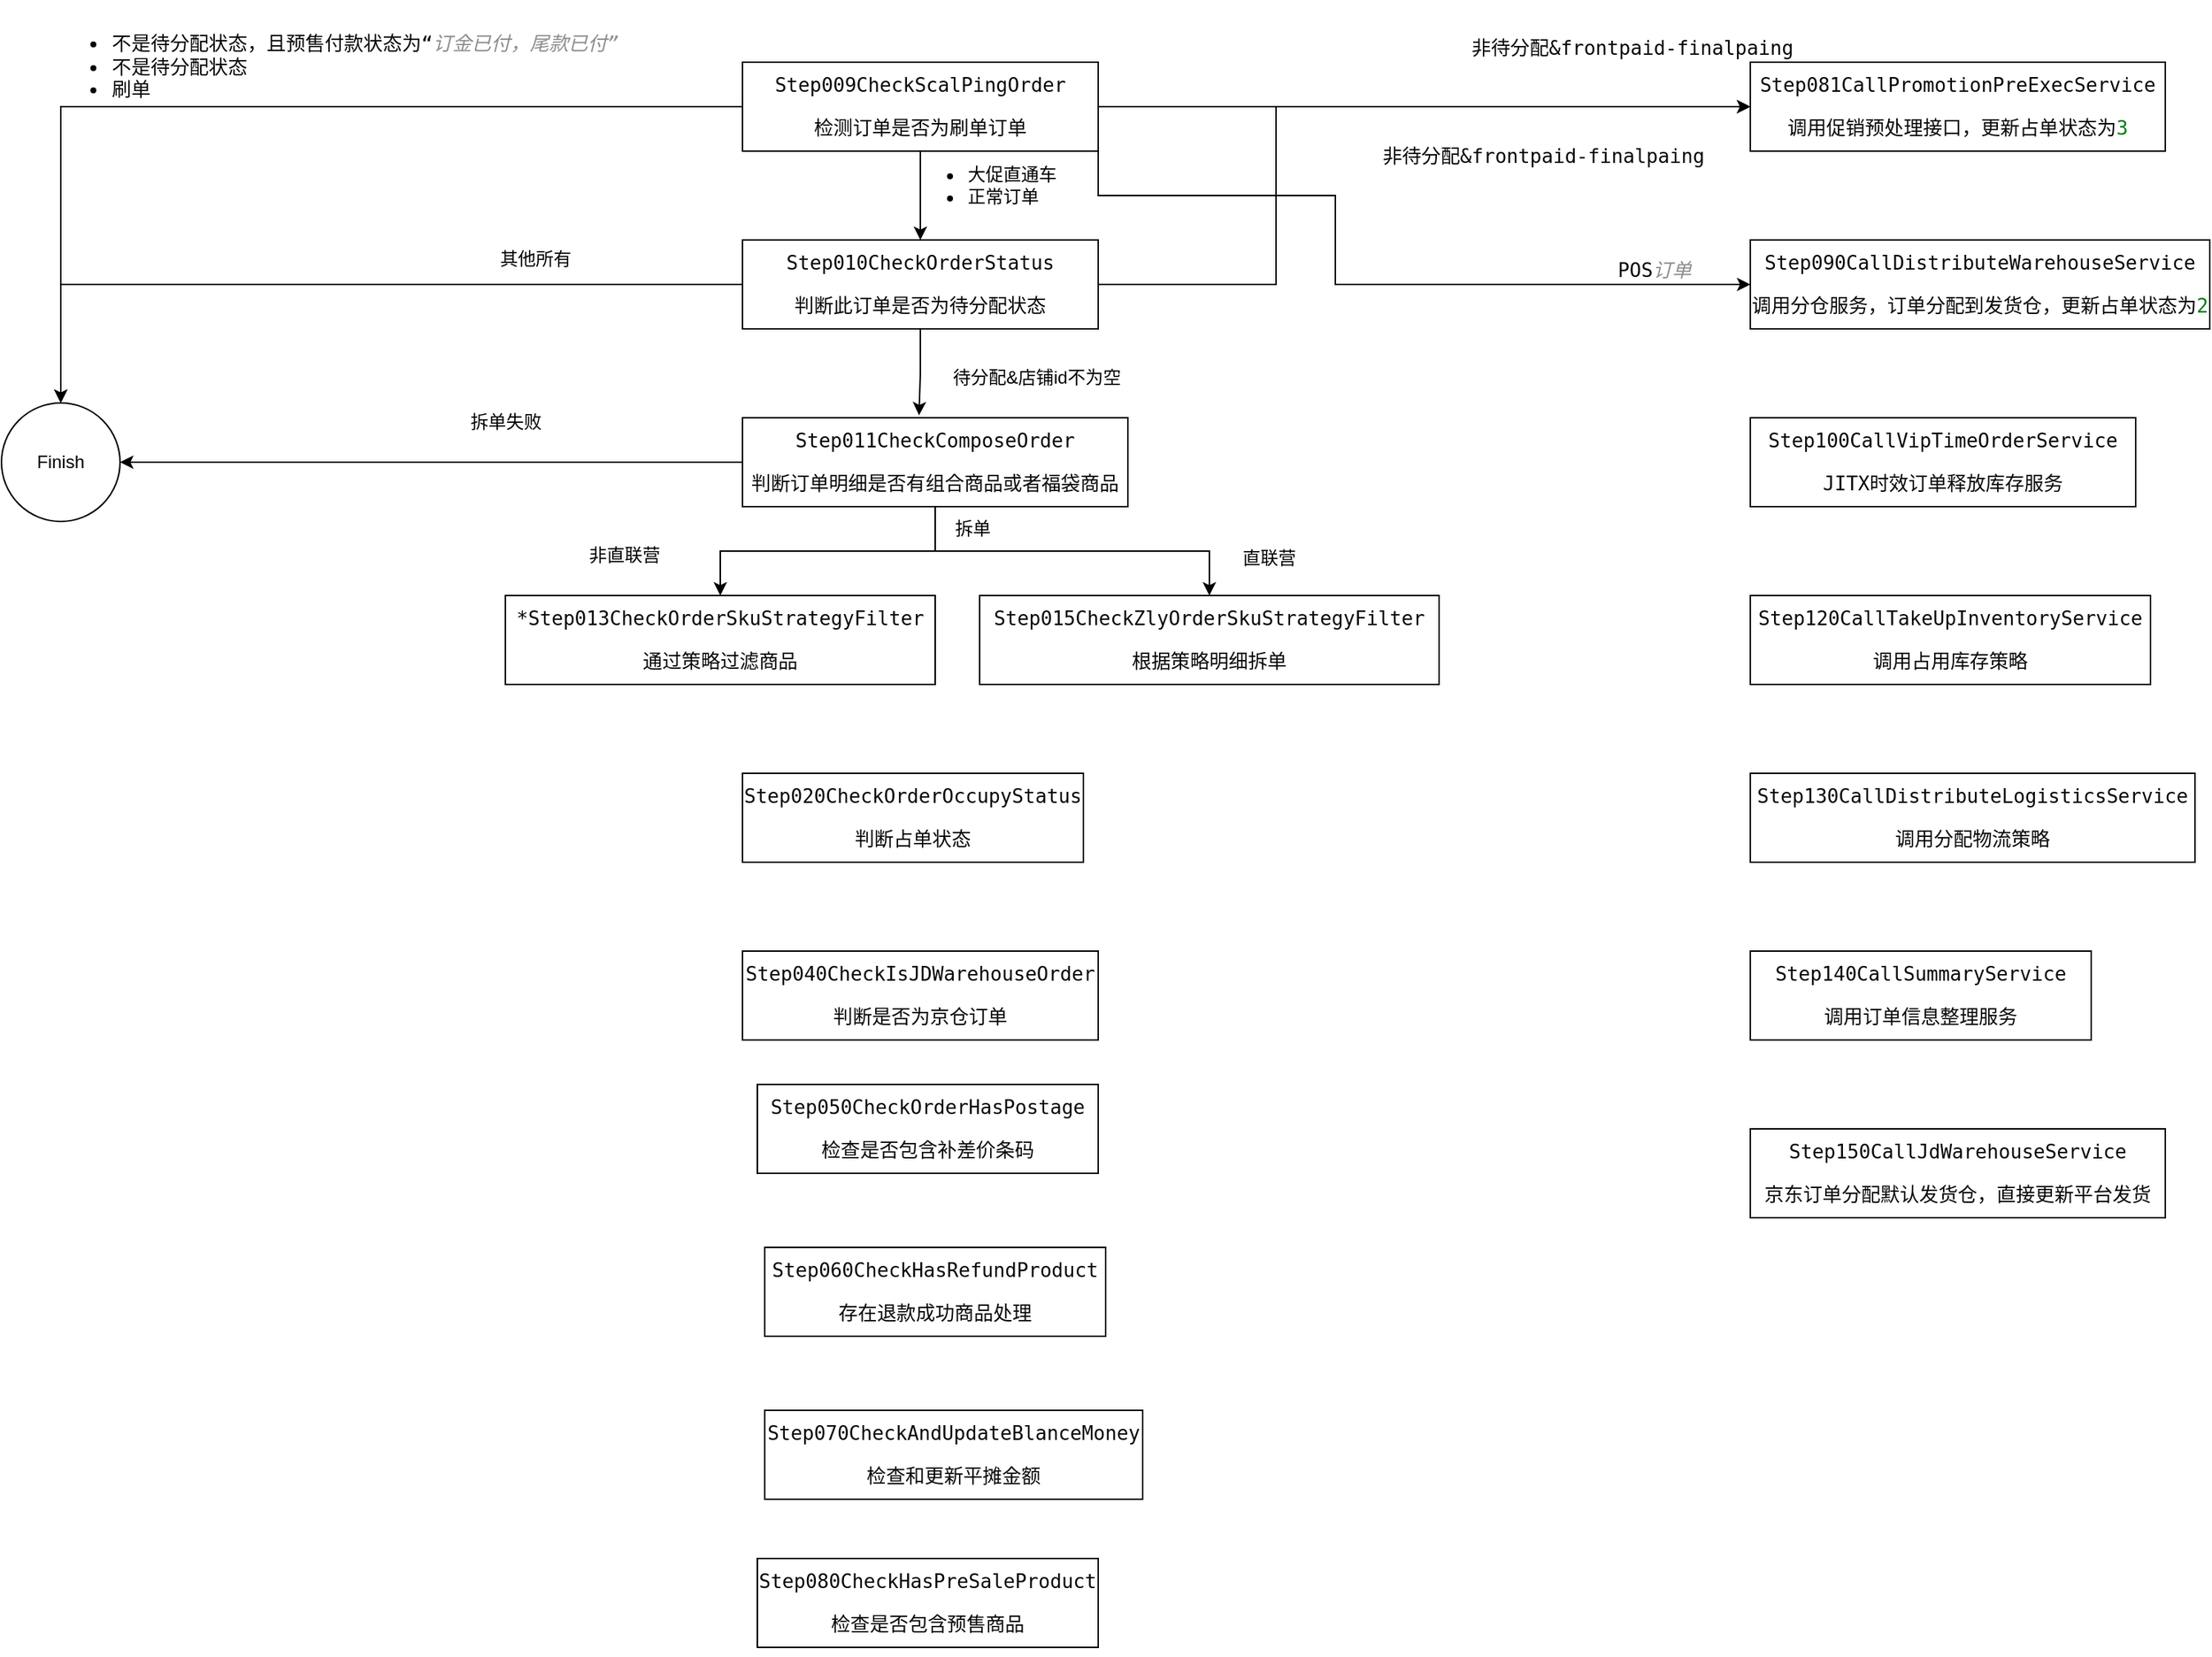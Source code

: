 <mxfile version="22.0.8" type="github">
  <diagram name="第 1 页" id="529VRcp6ZxM3eGiWw4M4">
    <mxGraphModel dx="1916" dy="727" grid="1" gridSize="10" guides="1" tooltips="1" connect="1" arrows="1" fold="1" page="1" pageScale="1" pageWidth="827" pageHeight="1169" math="0" shadow="0">
      <root>
        <mxCell id="0" />
        <mxCell id="1" parent="0" />
        <mxCell id="PfzJClhl6PwVmJwfCfgA-12" style="edgeStyle=orthogonalEdgeStyle;rounded=0;orthogonalLoop=1;jettySize=auto;html=1;exitX=1;exitY=0.5;exitDx=0;exitDy=0;" edge="1" parent="1" source="PfzJClhl6PwVmJwfCfgA-1" target="PfzJClhl6PwVmJwfCfgA-8">
          <mxGeometry relative="1" as="geometry" />
        </mxCell>
        <mxCell id="PfzJClhl6PwVmJwfCfgA-21" style="edgeStyle=orthogonalEdgeStyle;rounded=0;orthogonalLoop=1;jettySize=auto;html=1;exitX=0;exitY=0.5;exitDx=0;exitDy=0;" edge="1" parent="1" source="PfzJClhl6PwVmJwfCfgA-1" target="PfzJClhl6PwVmJwfCfgA-20">
          <mxGeometry relative="1" as="geometry" />
        </mxCell>
        <mxCell id="PfzJClhl6PwVmJwfCfgA-23" style="edgeStyle=orthogonalEdgeStyle;rounded=0;orthogonalLoop=1;jettySize=auto;html=1;exitX=0.5;exitY=1;exitDx=0;exitDy=0;entryX=0.5;entryY=0;entryDx=0;entryDy=0;" edge="1" parent="1" source="PfzJClhl6PwVmJwfCfgA-1" target="PfzJClhl6PwVmJwfCfgA-11">
          <mxGeometry relative="1" as="geometry" />
        </mxCell>
        <mxCell id="PfzJClhl6PwVmJwfCfgA-25" style="edgeStyle=orthogonalEdgeStyle;rounded=0;orthogonalLoop=1;jettySize=auto;html=1;exitX=1;exitY=0.5;exitDx=0;exitDy=0;entryX=0;entryY=0.5;entryDx=0;entryDy=0;" edge="1" parent="1" source="PfzJClhl6PwVmJwfCfgA-1" target="PfzJClhl6PwVmJwfCfgA-7">
          <mxGeometry relative="1" as="geometry">
            <Array as="points">
              <mxPoint x="560" y="170" />
              <mxPoint x="720" y="170" />
              <mxPoint x="720" y="230" />
            </Array>
          </mxGeometry>
        </mxCell>
        <mxCell id="PfzJClhl6PwVmJwfCfgA-1" value="&lt;div style=&quot;background-color:#ffffff;color:#080808&quot;&gt;&lt;pre style=&quot;font-family:&#39;JetBrains Mono&#39;,monospace;font-size:9.8pt;&quot;&gt;Step009CheckScalPingOrder&lt;/pre&gt;&lt;pre style=&quot;font-family:&#39;JetBrains Mono&#39;,monospace;font-size:9.8pt;&quot;&gt;&lt;div&gt;&lt;pre style=&quot;font-family:&#39;Menlo-Regular&#39;,monospace;font-size:9.8pt;&quot;&gt;检测订单是否为刷单订单&lt;/pre&gt;&lt;/div&gt;&lt;/pre&gt;&lt;/div&gt;" style="rounded=0;whiteSpace=wrap;html=1;" vertex="1" parent="1">
          <mxGeometry x="320" y="80" width="240" height="60" as="geometry" />
        </mxCell>
        <mxCell id="PfzJClhl6PwVmJwfCfgA-2" value="&lt;div style=&quot;background-color:#ffffff;color:#080808&quot;&gt;&lt;pre style=&quot;font-family:&#39;JetBrains Mono&#39;,monospace;font-size:9.8pt;&quot;&gt;Step015CheckZlyOrderSkuStrategyFilter&lt;/pre&gt;&lt;pre style=&quot;font-family:&#39;JetBrains Mono&#39;,monospace;font-size:9.8pt;&quot;&gt;&lt;div&gt;&lt;pre style=&quot;font-family:&#39;Menlo-Regular&#39;,monospace;font-size:9.8pt;&quot;&gt;根据策略明细拆单&lt;/pre&gt;&lt;/div&gt;&lt;/pre&gt;&lt;/div&gt;" style="rounded=0;whiteSpace=wrap;html=1;" vertex="1" parent="1">
          <mxGeometry x="480" y="440" width="310" height="60" as="geometry" />
        </mxCell>
        <mxCell id="PfzJClhl6PwVmJwfCfgA-3" value="&lt;div style=&quot;background-color:#ffffff;color:#080808&quot;&gt;&lt;pre style=&quot;font-family:&#39;JetBrains Mono&#39;,monospace;font-size:9.8pt;&quot;&gt;Step060CheckHasRefundProduct&lt;/pre&gt;&lt;pre style=&quot;font-family:&#39;JetBrains Mono&#39;,monospace;font-size:9.8pt;&quot;&gt;&lt;div&gt;&lt;pre style=&quot;font-family:&#39;Menlo-Regular&#39;,monospace;font-size:9.8pt;&quot;&gt;存在退款成功商品处理&lt;/pre&gt;&lt;/div&gt;&lt;/pre&gt;&lt;/div&gt;" style="rounded=0;whiteSpace=wrap;html=1;" vertex="1" parent="1">
          <mxGeometry x="335" y="880" width="230" height="60" as="geometry" />
        </mxCell>
        <mxCell id="PfzJClhl6PwVmJwfCfgA-4" value="&lt;div style=&quot;background-color:#ffffff;color:#080808&quot;&gt;&lt;pre style=&quot;font-family:&#39;JetBrains Mono&#39;,monospace;font-size:9.8pt;&quot;&gt;&lt;div&gt;&lt;pre style=&quot;font-family:&#39;JetBrains Mono&#39;,monospace;font-size:9.8pt;&quot;&gt;Step130CallDistributeLogisticsService&lt;/pre&gt;&lt;/div&gt;&lt;/pre&gt;&lt;pre style=&quot;font-family:&#39;JetBrains Mono&#39;,monospace;font-size:9.8pt;&quot;&gt;&lt;pre style=&quot;font-family:&#39;Menlo-Regular&#39;,monospace;font-size:9.8pt;&quot;&gt;&lt;div&gt;&lt;pre style=&quot;font-family:&#39;Menlo-Regular&#39;,monospace;font-size:9.8pt;&quot;&gt;调用分配物流策略&lt;/pre&gt;&lt;/div&gt;&lt;/pre&gt;&lt;/pre&gt;&lt;/div&gt;" style="rounded=0;whiteSpace=wrap;html=1;" vertex="1" parent="1">
          <mxGeometry x="1000" y="560" width="300" height="60" as="geometry" />
        </mxCell>
        <mxCell id="PfzJClhl6PwVmJwfCfgA-5" value="&lt;div style=&quot;background-color:#ffffff;color:#080808&quot;&gt;&lt;pre style=&quot;font-family:&#39;JetBrains Mono&#39;,monospace;font-size:9.8pt;&quot;&gt;&lt;div&gt;&lt;pre style=&quot;font-family:&#39;JetBrains Mono&#39;,monospace;font-size:9.8pt;&quot;&gt;Step120CallTakeUpInventoryService&lt;/pre&gt;&lt;/div&gt;&lt;/pre&gt;&lt;pre style=&quot;font-family:&#39;JetBrains Mono&#39;,monospace;font-size:9.8pt;&quot;&gt;&lt;pre style=&quot;font-family:&#39;Menlo-Regular&#39;,monospace;font-size:9.8pt;&quot;&gt;&lt;div&gt;&lt;pre style=&quot;font-family:&#39;Menlo-Regular&#39;,monospace;font-size:9.8pt;&quot;&gt;调用占用库存策略&lt;/pre&gt;&lt;/div&gt;&lt;/pre&gt;&lt;/pre&gt;&lt;/div&gt;" style="rounded=0;whiteSpace=wrap;html=1;" vertex="1" parent="1">
          <mxGeometry x="1000" y="440" width="270" height="60" as="geometry" />
        </mxCell>
        <mxCell id="PfzJClhl6PwVmJwfCfgA-6" value="&lt;div style=&quot;background-color: rgb(255, 255, 255);&quot;&gt;&lt;pre style=&quot;color: rgb(8, 8, 8); font-family: &amp;quot;JetBrains Mono&amp;quot;, monospace; font-size: 9.8pt;&quot;&gt;&lt;div&gt;&lt;pre style=&quot;font-family:&#39;JetBrains Mono&#39;,monospace;font-size:9.8pt;&quot;&gt;Step100CallVipTimeOrderService&lt;/pre&gt;&lt;/div&gt;&lt;/pre&gt;&lt;pre style=&quot;font-family: &amp;quot;JetBrains Mono&amp;quot;, monospace; font-size: 9.8pt;&quot;&gt;&lt;pre style=&quot;font-family: Menlo-Regular, monospace; font-size: 9.8pt;&quot;&gt;&lt;div style=&quot;&quot;&gt;&lt;pre style=&quot;font-family: &amp;quot;JetBrains Mono&amp;quot;, monospace; font-size: 9.8pt;&quot;&gt;&lt;font color=&quot;#080808&quot;&gt;JITX&lt;span style=&quot;font-family: Menlo-Regular, monospace;&quot;&gt;时效订单释放库存服务&lt;/span&gt;&lt;/font&gt;&lt;/pre&gt;&lt;/div&gt;&lt;/pre&gt;&lt;/pre&gt;&lt;/div&gt;" style="rounded=0;whiteSpace=wrap;html=1;" vertex="1" parent="1">
          <mxGeometry x="1000" y="320" width="260" height="60" as="geometry" />
        </mxCell>
        <mxCell id="PfzJClhl6PwVmJwfCfgA-7" value="&lt;div style=&quot;background-color:#ffffff;color:#080808&quot;&gt;&lt;pre style=&quot;font-family:&#39;JetBrains Mono&#39;,monospace;font-size:9.8pt;&quot;&gt;&lt;div&gt;&lt;pre style=&quot;font-family:&#39;JetBrains Mono&#39;,monospace;font-size:9.8pt;&quot;&gt;Step090CallDistributeWarehouseService&lt;/pre&gt;&lt;/div&gt;&lt;/pre&gt;&lt;pre style=&quot;font-family:&#39;JetBrains Mono&#39;,monospace;font-size:9.8pt;&quot;&gt;&lt;pre style=&quot;font-family:&#39;Menlo-Regular&#39;,monospace;font-size:9.8pt;&quot;&gt;&lt;div&gt;&lt;pre style=&quot;font-family:&#39;Menlo-Regular&#39;,monospace;font-size:9.8pt;&quot;&gt;调用分仓服务，订单分配到发货仓，更新占单状态为&lt;span style=&quot;color:#067d17;font-family:&#39;JetBrains Mono&#39;,monospace;&quot;&gt;2&lt;/span&gt;&lt;/pre&gt;&lt;/div&gt;&lt;/pre&gt;&lt;/pre&gt;&lt;/div&gt;" style="rounded=0;whiteSpace=wrap;html=1;" vertex="1" parent="1">
          <mxGeometry x="1000" y="200" width="310" height="60" as="geometry" />
        </mxCell>
        <mxCell id="PfzJClhl6PwVmJwfCfgA-8" value="&lt;div style=&quot;background-color:#ffffff;color:#080808&quot;&gt;&lt;pre style=&quot;font-family:&#39;JetBrains Mono&#39;,monospace;font-size:9.8pt;&quot;&gt;&lt;div&gt;&lt;pre style=&quot;font-family:&#39;JetBrains Mono&#39;,monospace;font-size:9.8pt;&quot;&gt;Step081CallPromotionPreExecService&lt;/pre&gt;&lt;/div&gt;&lt;/pre&gt;&lt;pre style=&quot;font-family:&#39;JetBrains Mono&#39;,monospace;font-size:9.8pt;&quot;&gt;&lt;pre style=&quot;font-family:&#39;Menlo-Regular&#39;,monospace;font-size:9.8pt;&quot;&gt;&lt;div&gt;&lt;pre style=&quot;font-family:&#39;Menlo-Regular&#39;,monospace;font-size:9.8pt;&quot;&gt;调用促销预处理接口，更新占单状态为&lt;span style=&quot;color:#067d17;font-family:&#39;JetBrains Mono&#39;,monospace;&quot;&gt;3&lt;/span&gt;&lt;/pre&gt;&lt;/div&gt;&lt;/pre&gt;&lt;/pre&gt;&lt;/div&gt;" style="rounded=0;whiteSpace=wrap;html=1;" vertex="1" parent="1">
          <mxGeometry x="1000" y="80" width="280" height="60" as="geometry" />
        </mxCell>
        <mxCell id="PfzJClhl6PwVmJwfCfgA-9" value="&lt;div style=&quot;background-color:#ffffff;color:#080808&quot;&gt;&lt;pre style=&quot;font-family:&#39;JetBrains Mono&#39;,monospace;font-size:9.8pt;&quot;&gt;&lt;div&gt;&lt;pre style=&quot;font-family:&#39;JetBrains Mono&#39;,monospace;font-size:9.8pt;&quot;&gt;*Step013CheckOrderSkuStrategyFilter&lt;/pre&gt;&lt;/div&gt;&lt;/pre&gt;&lt;pre style=&quot;font-family:&#39;JetBrains Mono&#39;,monospace;font-size:9.8pt;&quot;&gt;&lt;pre style=&quot;font-family:&#39;Menlo-Regular&#39;,monospace;font-size:9.8pt;&quot;&gt;&lt;div&gt;&lt;pre style=&quot;font-family:&#39;Menlo-Regular&#39;,monospace;font-size:9.8pt;&quot;&gt;通过策略过滤商品&lt;/pre&gt;&lt;/div&gt;&lt;/pre&gt;&lt;/pre&gt;&lt;/div&gt;" style="rounded=0;whiteSpace=wrap;html=1;" vertex="1" parent="1">
          <mxGeometry x="160" y="440" width="290" height="60" as="geometry" />
        </mxCell>
        <mxCell id="PfzJClhl6PwVmJwfCfgA-36" style="edgeStyle=orthogonalEdgeStyle;rounded=0;orthogonalLoop=1;jettySize=auto;html=1;exitX=0.5;exitY=1;exitDx=0;exitDy=0;" edge="1" parent="1" source="PfzJClhl6PwVmJwfCfgA-10" target="PfzJClhl6PwVmJwfCfgA-2">
          <mxGeometry relative="1" as="geometry" />
        </mxCell>
        <mxCell id="PfzJClhl6PwVmJwfCfgA-37" style="edgeStyle=orthogonalEdgeStyle;rounded=0;orthogonalLoop=1;jettySize=auto;html=1;exitX=0.5;exitY=1;exitDx=0;exitDy=0;entryX=0.5;entryY=0;entryDx=0;entryDy=0;" edge="1" parent="1" source="PfzJClhl6PwVmJwfCfgA-10" target="PfzJClhl6PwVmJwfCfgA-9">
          <mxGeometry relative="1" as="geometry" />
        </mxCell>
        <mxCell id="PfzJClhl6PwVmJwfCfgA-41" style="edgeStyle=orthogonalEdgeStyle;rounded=0;orthogonalLoop=1;jettySize=auto;html=1;exitX=0;exitY=0.5;exitDx=0;exitDy=0;entryX=1;entryY=0.5;entryDx=0;entryDy=0;" edge="1" parent="1" source="PfzJClhl6PwVmJwfCfgA-10" target="PfzJClhl6PwVmJwfCfgA-20">
          <mxGeometry relative="1" as="geometry" />
        </mxCell>
        <mxCell id="PfzJClhl6PwVmJwfCfgA-10" value="&lt;div style=&quot;background-color:#ffffff;color:#080808&quot;&gt;&lt;pre style=&quot;font-family:&#39;JetBrains Mono&#39;,monospace;font-size:9.8pt;&quot;&gt;&lt;div&gt;&lt;pre style=&quot;font-family:&#39;JetBrains Mono&#39;,monospace;font-size:9.8pt;&quot;&gt;Step011CheckComposeOrder&lt;/pre&gt;&lt;/div&gt;&lt;/pre&gt;&lt;pre style=&quot;font-family:&#39;JetBrains Mono&#39;,monospace;font-size:9.8pt;&quot;&gt;&lt;pre style=&quot;font-family:&#39;Menlo-Regular&#39;,monospace;font-size:9.8pt;&quot;&gt;&lt;div&gt;&lt;pre style=&quot;font-family:&#39;Menlo-Regular&#39;,monospace;font-size:9.8pt;&quot;&gt;判断订单明细是否有组合商品或者福袋商品&lt;/pre&gt;&lt;/div&gt;&lt;/pre&gt;&lt;/pre&gt;&lt;/div&gt;" style="rounded=0;html=1;whiteSpace=wrap;" vertex="1" parent="1">
          <mxGeometry x="320" y="320" width="260" height="60" as="geometry" />
        </mxCell>
        <mxCell id="PfzJClhl6PwVmJwfCfgA-34" style="edgeStyle=orthogonalEdgeStyle;rounded=0;orthogonalLoop=1;jettySize=auto;html=1;exitX=0;exitY=0.5;exitDx=0;exitDy=0;entryX=0.5;entryY=0;entryDx=0;entryDy=0;" edge="1" parent="1" source="PfzJClhl6PwVmJwfCfgA-11" target="PfzJClhl6PwVmJwfCfgA-20">
          <mxGeometry relative="1" as="geometry" />
        </mxCell>
        <mxCell id="PfzJClhl6PwVmJwfCfgA-43" style="edgeStyle=orthogonalEdgeStyle;rounded=0;orthogonalLoop=1;jettySize=auto;html=1;exitX=1;exitY=0.5;exitDx=0;exitDy=0;entryX=0;entryY=0.5;entryDx=0;entryDy=0;" edge="1" parent="1" source="PfzJClhl6PwVmJwfCfgA-11" target="PfzJClhl6PwVmJwfCfgA-8">
          <mxGeometry relative="1" as="geometry">
            <Array as="points">
              <mxPoint x="680" y="230" />
              <mxPoint x="680" y="110" />
            </Array>
          </mxGeometry>
        </mxCell>
        <mxCell id="PfzJClhl6PwVmJwfCfgA-11" value="&lt;div style=&quot;background-color:#ffffff;color:#080808&quot;&gt;&lt;pre style=&quot;font-family:&#39;JetBrains Mono&#39;,monospace;font-size:9.8pt;&quot;&gt;&lt;div&gt;&lt;pre style=&quot;font-family:&#39;JetBrains Mono&#39;,monospace;font-size:9.8pt;&quot;&gt;Step010CheckOrderStatus&lt;/pre&gt;&lt;/div&gt;&lt;/pre&gt;&lt;pre style=&quot;font-family:&#39;JetBrains Mono&#39;,monospace;font-size:9.8pt;&quot;&gt;&lt;pre style=&quot;font-family:&#39;Menlo-Regular&#39;,monospace;font-size:9.8pt;&quot;&gt;&lt;div&gt;&lt;pre style=&quot;font-family:&#39;Menlo-Regular&#39;,monospace;font-size:9.8pt;&quot;&gt;判断此订单是否为待分配状态&lt;/pre&gt;&lt;/div&gt;&lt;/pre&gt;&lt;/pre&gt;&lt;/div&gt;" style="rounded=0;whiteSpace=wrap;html=1;" vertex="1" parent="1">
          <mxGeometry x="320" y="200" width="240" height="60" as="geometry" />
        </mxCell>
        <mxCell id="PfzJClhl6PwVmJwfCfgA-13" value="&lt;div style=&quot;background-color:#ffffff;color:#080808&quot;&gt;&lt;pre style=&quot;font-family:&#39;JetBrains Mono&#39;,monospace;font-size:9.8pt;&quot;&gt;&lt;div&gt;&lt;pre style=&quot;font-family:&#39;JetBrains Mono&#39;,monospace;font-size:9.8pt;&quot;&gt;Step070CheckAndUpdateBlanceMoney&lt;/pre&gt;&lt;/div&gt;&lt;/pre&gt;&lt;pre style=&quot;font-family:&#39;JetBrains Mono&#39;,monospace;font-size:9.8pt;&quot;&gt;&lt;pre style=&quot;font-family:&#39;Menlo-Regular&#39;,monospace;font-size:9.8pt;&quot;&gt;&lt;div&gt;&lt;pre style=&quot;font-family:&#39;Menlo-Regular&#39;,monospace;font-size:9.8pt;&quot;&gt;检查和更新平摊金额&lt;/pre&gt;&lt;/div&gt;&lt;/pre&gt;&lt;/pre&gt;&lt;/div&gt;" style="rounded=0;whiteSpace=wrap;html=1;" vertex="1" parent="1">
          <mxGeometry x="335" y="990" width="255" height="60" as="geometry" />
        </mxCell>
        <mxCell id="PfzJClhl6PwVmJwfCfgA-14" value="&lt;div style=&quot;background-color:#ffffff;color:#080808&quot;&gt;&lt;pre style=&quot;font-family:&#39;JetBrains Mono&#39;,monospace;font-size:9.8pt;&quot;&gt;&lt;div&gt;&lt;pre style=&quot;font-family:&#39;JetBrains Mono&#39;,monospace;font-size:9.8pt;&quot;&gt;Step050CheckOrderHasPostage&lt;/pre&gt;&lt;/div&gt;&lt;/pre&gt;&lt;pre style=&quot;font-family:&#39;JetBrains Mono&#39;,monospace;font-size:9.8pt;&quot;&gt;&lt;pre style=&quot;font-family:&#39;Menlo-Regular&#39;,monospace;font-size:9.8pt;&quot;&gt;&lt;div&gt;&lt;pre style=&quot;font-family:&#39;Menlo-Regular&#39;,monospace;font-size:9.8pt;&quot;&gt;检查是否包含补差价条码&lt;/pre&gt;&lt;/div&gt;&lt;/pre&gt;&lt;/pre&gt;&lt;/div&gt;" style="rounded=0;whiteSpace=wrap;html=1;" vertex="1" parent="1">
          <mxGeometry x="330" y="770" width="230" height="60" as="geometry" />
        </mxCell>
        <mxCell id="PfzJClhl6PwVmJwfCfgA-15" value="&lt;div style=&quot;background-color:#ffffff;color:#080808&quot;&gt;&lt;pre style=&quot;font-family:&#39;JetBrains Mono&#39;,monospace;font-size:9.8pt;&quot;&gt;Step040CheckIsJDWarehouseOrder&lt;/pre&gt;&lt;pre style=&quot;font-family:&#39;JetBrains Mono&#39;,monospace;font-size:9.8pt;&quot;&gt;&lt;div&gt;&lt;pre style=&quot;font-family:&#39;Menlo-Regular&#39;,monospace;font-size:9.8pt;&quot;&gt;判断是否为京仓订单&lt;/pre&gt;&lt;/div&gt;&lt;/pre&gt;&lt;/div&gt;" style="rounded=0;whiteSpace=wrap;html=1;" vertex="1" parent="1">
          <mxGeometry x="320" y="680" width="240" height="60" as="geometry" />
        </mxCell>
        <mxCell id="PfzJClhl6PwVmJwfCfgA-16" value="&lt;div style=&quot;background-color:#ffffff;color:#080808&quot;&gt;&lt;pre style=&quot;font-family:&#39;JetBrains Mono&#39;,monospace;font-size:9.8pt;&quot;&gt;&lt;div&gt;&lt;pre style=&quot;font-family:&#39;JetBrains Mono&#39;,monospace;font-size:9.8pt;&quot;&gt;Step020CheckOrderOccupyStatus&lt;/pre&gt;&lt;/div&gt;&lt;/pre&gt;&lt;pre style=&quot;font-family:&#39;JetBrains Mono&#39;,monospace;font-size:9.8pt;&quot;&gt;&lt;div&gt;&lt;pre style=&quot;font-family:&#39;Menlo-Regular&#39;,monospace;font-size:9.8pt;&quot;&gt;判断占单状态&lt;/pre&gt;&lt;/div&gt;&lt;/pre&gt;&lt;/div&gt;" style="rounded=0;whiteSpace=wrap;html=1;" vertex="1" parent="1">
          <mxGeometry x="320" y="560" width="230" height="60" as="geometry" />
        </mxCell>
        <mxCell id="PfzJClhl6PwVmJwfCfgA-17" value="&lt;div style=&quot;background-color:#ffffff;color:#080808&quot;&gt;&lt;pre style=&quot;font-family:&#39;JetBrains Mono&#39;,monospace;font-size:9.8pt;&quot;&gt;&lt;div&gt;&lt;pre style=&quot;font-family:&#39;JetBrains Mono&#39;,monospace;font-size:9.8pt;&quot;&gt;Step150CallJdWarehouseService&lt;/pre&gt;&lt;/div&gt;&lt;/pre&gt;&lt;pre style=&quot;font-family:&#39;JetBrains Mono&#39;,monospace;font-size:9.8pt;&quot;&gt;&lt;pre style=&quot;font-family:&#39;Menlo-Regular&#39;,monospace;font-size:9.8pt;&quot;&gt;&lt;div&gt;&lt;pre style=&quot;font-family:&#39;Menlo-Regular&#39;,monospace;font-size:9.8pt;&quot;&gt;京东订单分配默认发货仓，直接更新平台发货&lt;/pre&gt;&lt;/div&gt;&lt;/pre&gt;&lt;/pre&gt;&lt;/div&gt;" style="rounded=0;whiteSpace=wrap;html=1;" vertex="1" parent="1">
          <mxGeometry x="1000" y="800" width="280" height="60" as="geometry" />
        </mxCell>
        <mxCell id="PfzJClhl6PwVmJwfCfgA-18" value="&lt;div style=&quot;background-color:#ffffff;color:#080808&quot;&gt;&lt;pre style=&quot;font-family:&#39;JetBrains Mono&#39;,monospace;font-size:9.8pt;&quot;&gt;&lt;div&gt;&lt;pre style=&quot;font-family:&#39;JetBrains Mono&#39;,monospace;font-size:9.8pt;&quot;&gt;Step140CallSummaryService&lt;/pre&gt;&lt;/div&gt;&lt;/pre&gt;&lt;pre style=&quot;font-family:&#39;JetBrains Mono&#39;,monospace;font-size:9.8pt;&quot;&gt;&lt;pre style=&quot;font-family:&#39;Menlo-Regular&#39;,monospace;font-size:9.8pt;&quot;&gt;&lt;div&gt;&lt;pre style=&quot;font-family:&#39;Menlo-Regular&#39;,monospace;font-size:9.8pt;&quot;&gt;调用订单信息整理服务&lt;/pre&gt;&lt;/div&gt;&lt;/pre&gt;&lt;/pre&gt;&lt;/div&gt;" style="rounded=0;whiteSpace=wrap;html=1;" vertex="1" parent="1">
          <mxGeometry x="1000" y="680" width="230" height="60" as="geometry" />
        </mxCell>
        <mxCell id="PfzJClhl6PwVmJwfCfgA-19" value="&lt;div style=&quot;background-color:#ffffff;color:#080808&quot;&gt;&lt;pre style=&quot;font-family:&#39;Menlo-Regular&#39;,monospace;font-size:9.8pt;&quot;&gt;&lt;pre style=&quot;border-color: var(--border-color); font-family: Menlo-Regular, monospace; font-size: 9.8pt;&quot;&gt;非待分配&amp;amp;frontpaid-finalpaing&lt;/pre&gt;&lt;/pre&gt;&lt;/div&gt;" style="text;html=1;align=center;verticalAlign=middle;resizable=0;points=[];autosize=1;strokeColor=none;fillColor=none;" vertex="1" parent="1">
          <mxGeometry x="800" y="40" width="240" height="60" as="geometry" />
        </mxCell>
        <mxCell id="PfzJClhl6PwVmJwfCfgA-20" value="Finish" style="ellipse;whiteSpace=wrap;html=1;aspect=fixed;" vertex="1" parent="1">
          <mxGeometry x="-180" y="310" width="80" height="80" as="geometry" />
        </mxCell>
        <mxCell id="PfzJClhl6PwVmJwfCfgA-22" value="&lt;pre style=&quot;border-color: var(--border-color); color: rgb(8, 8, 8); font-family: Menlo-Regular, monospace; font-size: 9.8pt;&quot;&gt;&lt;ul&gt;&lt;li&gt;不是待分配状态，且预售付款状态为“&lt;span style=&quot;border-color: var(--border-color); color: rgb(140, 140, 140); font-style: italic;&quot;&gt;订金已付，尾款已付&lt;/span&gt;&lt;span style=&quot;border-color: var(--border-color); color: rgb(140, 140, 140); font-style: italic; font-family: &amp;quot;JetBrains Mono&amp;quot;, monospace;&quot;&gt;”&lt;/span&gt;&lt;/li&gt;&lt;li style=&quot;text-align: left;&quot;&gt;不是待分配状态&lt;/li&gt;&lt;li style=&quot;text-align: left;&quot;&gt;刷单&lt;/li&gt;&lt;/ul&gt;&lt;/pre&gt;" style="text;html=1;align=center;verticalAlign=middle;resizable=0;points=[];autosize=1;strokeColor=none;fillColor=none;" vertex="1" parent="1">
          <mxGeometry x="-160" y="38" width="410" height="90" as="geometry" />
        </mxCell>
        <mxCell id="PfzJClhl6PwVmJwfCfgA-24" value="&lt;ul&gt;&lt;li&gt;大促直通车&lt;/li&gt;&lt;li&gt;正常订单&lt;/li&gt;&lt;/ul&gt;" style="text;html=1;align=left;verticalAlign=middle;resizable=0;points=[];autosize=1;strokeColor=none;fillColor=none;" vertex="1" parent="1">
          <mxGeometry x="430" y="128" width="120" height="70" as="geometry" />
        </mxCell>
        <mxCell id="PfzJClhl6PwVmJwfCfgA-26" value="&lt;div style=&quot;background-color: rgb(255, 255, 255); color: rgb(8, 8, 8);&quot;&gt;&lt;pre style=&quot;font-family:&#39;JetBrains Mono&#39;,monospace;font-size:9.8pt;&quot;&gt;POS&lt;span style=&quot;color:#8c8c8c;font-style:italic;font-family:&#39;Menlo-Regular&#39;,monospace;&quot;&gt;订单&lt;/span&gt;&lt;/pre&gt;&lt;/div&gt;" style="text;html=1;align=center;verticalAlign=middle;resizable=0;points=[];autosize=1;strokeColor=none;fillColor=none;" vertex="1" parent="1">
          <mxGeometry x="900" y="190" width="70" height="60" as="geometry" />
        </mxCell>
        <mxCell id="PfzJClhl6PwVmJwfCfgA-27" style="edgeStyle=orthogonalEdgeStyle;rounded=0;orthogonalLoop=1;jettySize=auto;html=1;exitX=0.5;exitY=1;exitDx=0;exitDy=0;entryX=0.458;entryY=-0.028;entryDx=0;entryDy=0;entryPerimeter=0;" edge="1" parent="1" source="PfzJClhl6PwVmJwfCfgA-11" target="PfzJClhl6PwVmJwfCfgA-10">
          <mxGeometry relative="1" as="geometry" />
        </mxCell>
        <mxCell id="PfzJClhl6PwVmJwfCfgA-28" value="&lt;span style=&quot;background-color: initial;&quot;&gt;待分配&amp;amp;店铺id不为空&lt;/span&gt;" style="text;html=1;align=left;verticalAlign=middle;resizable=0;points=[];autosize=1;strokeColor=none;fillColor=none;" vertex="1" parent="1">
          <mxGeometry x="460" y="278" width="140" height="30" as="geometry" />
        </mxCell>
        <mxCell id="PfzJClhl6PwVmJwfCfgA-33" value="&lt;div style=&quot;background-color:#ffffff;color:#080808&quot;&gt;&lt;pre style=&quot;font-family:&#39;Menlo-Regular&#39;,monospace;font-size:9.8pt;&quot;&gt;非待分配&amp;amp;frontpaid-finalpaing&lt;/pre&gt;&lt;/div&gt;" style="text;html=1;align=center;verticalAlign=middle;resizable=0;points=[];autosize=1;strokeColor=none;fillColor=none;" vertex="1" parent="1">
          <mxGeometry x="740" y="113" width="240" height="60" as="geometry" />
        </mxCell>
        <mxCell id="PfzJClhl6PwVmJwfCfgA-35" value="其他所有" style="text;html=1;align=center;verticalAlign=middle;resizable=0;points=[];autosize=1;strokeColor=none;fillColor=none;" vertex="1" parent="1">
          <mxGeometry x="145" y="198" width="70" height="30" as="geometry" />
        </mxCell>
        <mxCell id="PfzJClhl6PwVmJwfCfgA-38" value="非直联营" style="text;html=1;align=center;verticalAlign=middle;resizable=0;points=[];autosize=1;strokeColor=none;fillColor=none;" vertex="1" parent="1">
          <mxGeometry x="205" y="398" width="70" height="30" as="geometry" />
        </mxCell>
        <mxCell id="PfzJClhl6PwVmJwfCfgA-39" value="直联营" style="text;html=1;align=center;verticalAlign=middle;resizable=0;points=[];autosize=1;strokeColor=none;fillColor=none;" vertex="1" parent="1">
          <mxGeometry x="645" y="400" width="60" height="30" as="geometry" />
        </mxCell>
        <mxCell id="PfzJClhl6PwVmJwfCfgA-40" value="拆单" style="text;html=1;align=center;verticalAlign=middle;resizable=0;points=[];autosize=1;strokeColor=none;fillColor=none;" vertex="1" parent="1">
          <mxGeometry x="450" y="380" width="50" height="30" as="geometry" />
        </mxCell>
        <mxCell id="PfzJClhl6PwVmJwfCfgA-42" value="拆单失败" style="text;html=1;align=center;verticalAlign=middle;resizable=0;points=[];autosize=1;strokeColor=none;fillColor=none;" vertex="1" parent="1">
          <mxGeometry x="125" y="308" width="70" height="30" as="geometry" />
        </mxCell>
        <mxCell id="PfzJClhl6PwVmJwfCfgA-44" value="&lt;div style=&quot;background-color:#ffffff;color:#080808&quot;&gt;&lt;pre style=&quot;font-family:&#39;JetBrains Mono&#39;,monospace;font-size:9.8pt;&quot;&gt;&lt;pre style=&quot;font-family:&#39;JetBrains Mono&#39;,monospace;font-size:9.8pt;&quot;&gt;&lt;div&gt;&lt;pre style=&quot;font-family:&#39;JetBrains Mono&#39;,monospace;font-size:9.8pt;&quot;&gt;Step080CheckHasPreSaleProduct&lt;/pre&gt;&lt;/div&gt;&lt;/pre&gt;&lt;/pre&gt;&lt;pre style=&quot;font-family:&#39;JetBrains Mono&#39;,monospace;font-size:9.8pt;&quot;&gt;&lt;pre style=&quot;font-family:&#39;Menlo-Regular&#39;,monospace;font-size:9.8pt;&quot;&gt;&lt;pre style=&quot;font-family:&#39;Menlo-Regular&#39;,monospace;font-size:9.8pt;&quot;&gt;&lt;div&gt;&lt;pre style=&quot;font-family:&#39;Menlo-Regular&#39;,monospace;font-size:9.8pt;&quot;&gt;检查是否包含预售商品&lt;/pre&gt;&lt;/div&gt;&lt;/pre&gt;&lt;/pre&gt;&lt;/pre&gt;&lt;/div&gt;" style="rounded=0;whiteSpace=wrap;html=1;" vertex="1" parent="1">
          <mxGeometry x="330" y="1090" width="230" height="60" as="geometry" />
        </mxCell>
      </root>
    </mxGraphModel>
  </diagram>
</mxfile>
